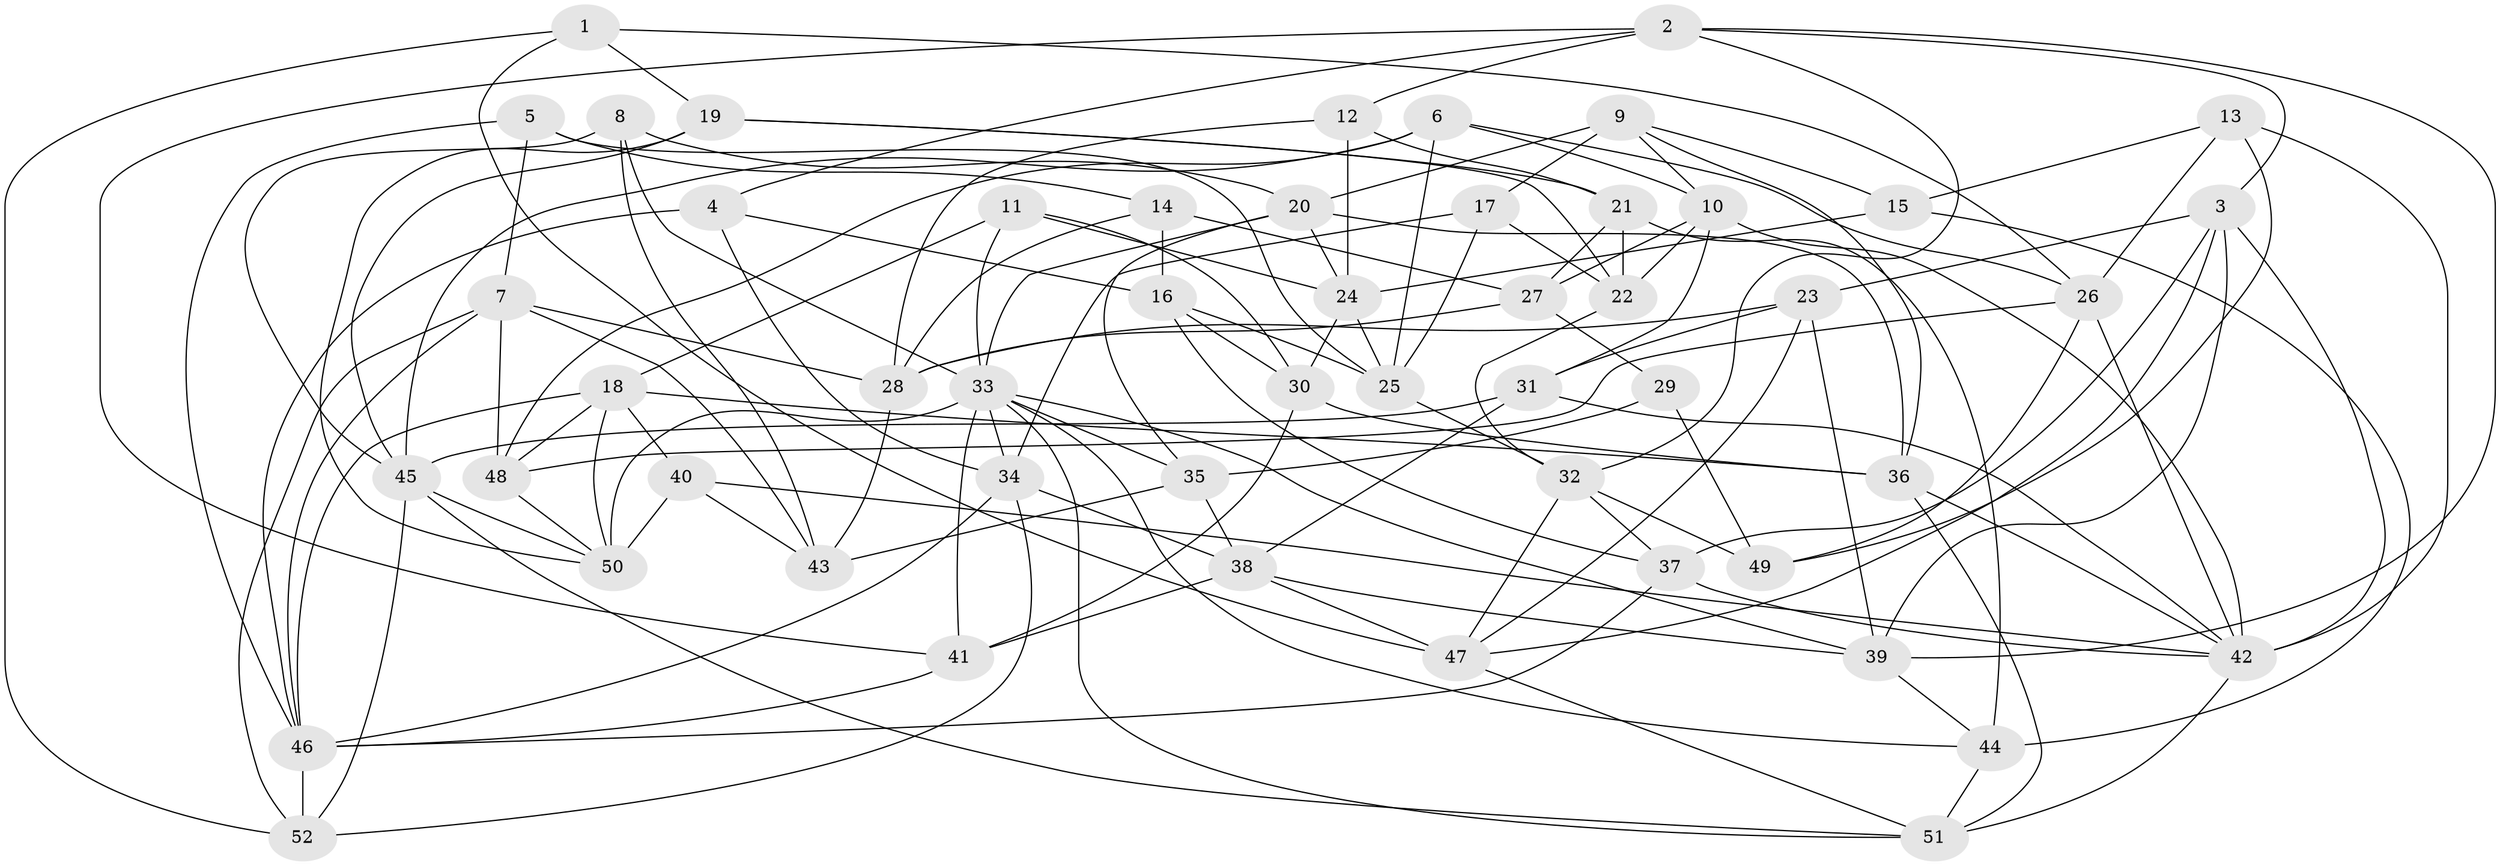 // original degree distribution, {4: 1.0}
// Generated by graph-tools (version 1.1) at 2025/03/03/09/25 03:03:02]
// undirected, 52 vertices, 139 edges
graph export_dot {
graph [start="1"]
  node [color=gray90,style=filled];
  1;
  2;
  3;
  4;
  5;
  6;
  7;
  8;
  9;
  10;
  11;
  12;
  13;
  14;
  15;
  16;
  17;
  18;
  19;
  20;
  21;
  22;
  23;
  24;
  25;
  26;
  27;
  28;
  29;
  30;
  31;
  32;
  33;
  34;
  35;
  36;
  37;
  38;
  39;
  40;
  41;
  42;
  43;
  44;
  45;
  46;
  47;
  48;
  49;
  50;
  51;
  52;
  1 -- 19 [weight=1.0];
  1 -- 26 [weight=1.0];
  1 -- 47 [weight=1.0];
  1 -- 52 [weight=1.0];
  2 -- 3 [weight=1.0];
  2 -- 4 [weight=1.0];
  2 -- 12 [weight=1.0];
  2 -- 32 [weight=1.0];
  2 -- 39 [weight=1.0];
  2 -- 41 [weight=1.0];
  3 -- 23 [weight=1.0];
  3 -- 37 [weight=1.0];
  3 -- 39 [weight=1.0];
  3 -- 42 [weight=1.0];
  3 -- 47 [weight=1.0];
  4 -- 16 [weight=1.0];
  4 -- 34 [weight=1.0];
  4 -- 46 [weight=1.0];
  5 -- 7 [weight=1.0];
  5 -- 14 [weight=1.0];
  5 -- 25 [weight=1.0];
  5 -- 46 [weight=1.0];
  6 -- 10 [weight=1.0];
  6 -- 25 [weight=1.0];
  6 -- 26 [weight=1.0];
  6 -- 45 [weight=1.0];
  6 -- 48 [weight=2.0];
  7 -- 28 [weight=1.0];
  7 -- 43 [weight=1.0];
  7 -- 46 [weight=1.0];
  7 -- 48 [weight=1.0];
  7 -- 52 [weight=1.0];
  8 -- 20 [weight=1.0];
  8 -- 33 [weight=1.0];
  8 -- 43 [weight=1.0];
  8 -- 45 [weight=1.0];
  9 -- 10 [weight=1.0];
  9 -- 15 [weight=1.0];
  9 -- 17 [weight=2.0];
  9 -- 20 [weight=1.0];
  9 -- 36 [weight=1.0];
  10 -- 22 [weight=1.0];
  10 -- 27 [weight=1.0];
  10 -- 31 [weight=1.0];
  10 -- 42 [weight=1.0];
  11 -- 18 [weight=1.0];
  11 -- 24 [weight=1.0];
  11 -- 30 [weight=1.0];
  11 -- 33 [weight=1.0];
  12 -- 21 [weight=1.0];
  12 -- 24 [weight=1.0];
  12 -- 28 [weight=1.0];
  13 -- 15 [weight=1.0];
  13 -- 26 [weight=1.0];
  13 -- 42 [weight=2.0];
  13 -- 49 [weight=2.0];
  14 -- 16 [weight=2.0];
  14 -- 27 [weight=2.0];
  14 -- 28 [weight=1.0];
  15 -- 24 [weight=1.0];
  15 -- 44 [weight=1.0];
  16 -- 25 [weight=1.0];
  16 -- 30 [weight=1.0];
  16 -- 37 [weight=1.0];
  17 -- 22 [weight=2.0];
  17 -- 25 [weight=1.0];
  17 -- 34 [weight=1.0];
  18 -- 36 [weight=1.0];
  18 -- 40 [weight=1.0];
  18 -- 46 [weight=1.0];
  18 -- 48 [weight=1.0];
  18 -- 50 [weight=1.0];
  19 -- 21 [weight=1.0];
  19 -- 22 [weight=1.0];
  19 -- 45 [weight=2.0];
  19 -- 50 [weight=1.0];
  20 -- 24 [weight=1.0];
  20 -- 33 [weight=1.0];
  20 -- 35 [weight=1.0];
  20 -- 36 [weight=1.0];
  21 -- 22 [weight=1.0];
  21 -- 27 [weight=1.0];
  21 -- 44 [weight=2.0];
  22 -- 32 [weight=1.0];
  23 -- 28 [weight=1.0];
  23 -- 31 [weight=2.0];
  23 -- 39 [weight=1.0];
  23 -- 47 [weight=1.0];
  24 -- 25 [weight=1.0];
  24 -- 30 [weight=1.0];
  25 -- 32 [weight=1.0];
  26 -- 42 [weight=1.0];
  26 -- 48 [weight=1.0];
  26 -- 49 [weight=1.0];
  27 -- 28 [weight=1.0];
  27 -- 29 [weight=1.0];
  28 -- 43 [weight=1.0];
  29 -- 35 [weight=1.0];
  29 -- 49 [weight=2.0];
  30 -- 36 [weight=1.0];
  30 -- 41 [weight=2.0];
  31 -- 38 [weight=1.0];
  31 -- 42 [weight=1.0];
  31 -- 45 [weight=1.0];
  32 -- 37 [weight=1.0];
  32 -- 47 [weight=1.0];
  32 -- 49 [weight=1.0];
  33 -- 34 [weight=1.0];
  33 -- 35 [weight=1.0];
  33 -- 39 [weight=1.0];
  33 -- 41 [weight=1.0];
  33 -- 44 [weight=1.0];
  33 -- 50 [weight=1.0];
  33 -- 51 [weight=1.0];
  34 -- 38 [weight=1.0];
  34 -- 46 [weight=1.0];
  34 -- 52 [weight=1.0];
  35 -- 38 [weight=1.0];
  35 -- 43 [weight=2.0];
  36 -- 42 [weight=1.0];
  36 -- 51 [weight=1.0];
  37 -- 42 [weight=1.0];
  37 -- 46 [weight=2.0];
  38 -- 39 [weight=1.0];
  38 -- 41 [weight=1.0];
  38 -- 47 [weight=1.0];
  39 -- 44 [weight=1.0];
  40 -- 42 [weight=1.0];
  40 -- 43 [weight=1.0];
  40 -- 50 [weight=1.0];
  41 -- 46 [weight=1.0];
  42 -- 51 [weight=1.0];
  44 -- 51 [weight=1.0];
  45 -- 50 [weight=1.0];
  45 -- 51 [weight=1.0];
  45 -- 52 [weight=1.0];
  46 -- 52 [weight=2.0];
  47 -- 51 [weight=1.0];
  48 -- 50 [weight=1.0];
}
